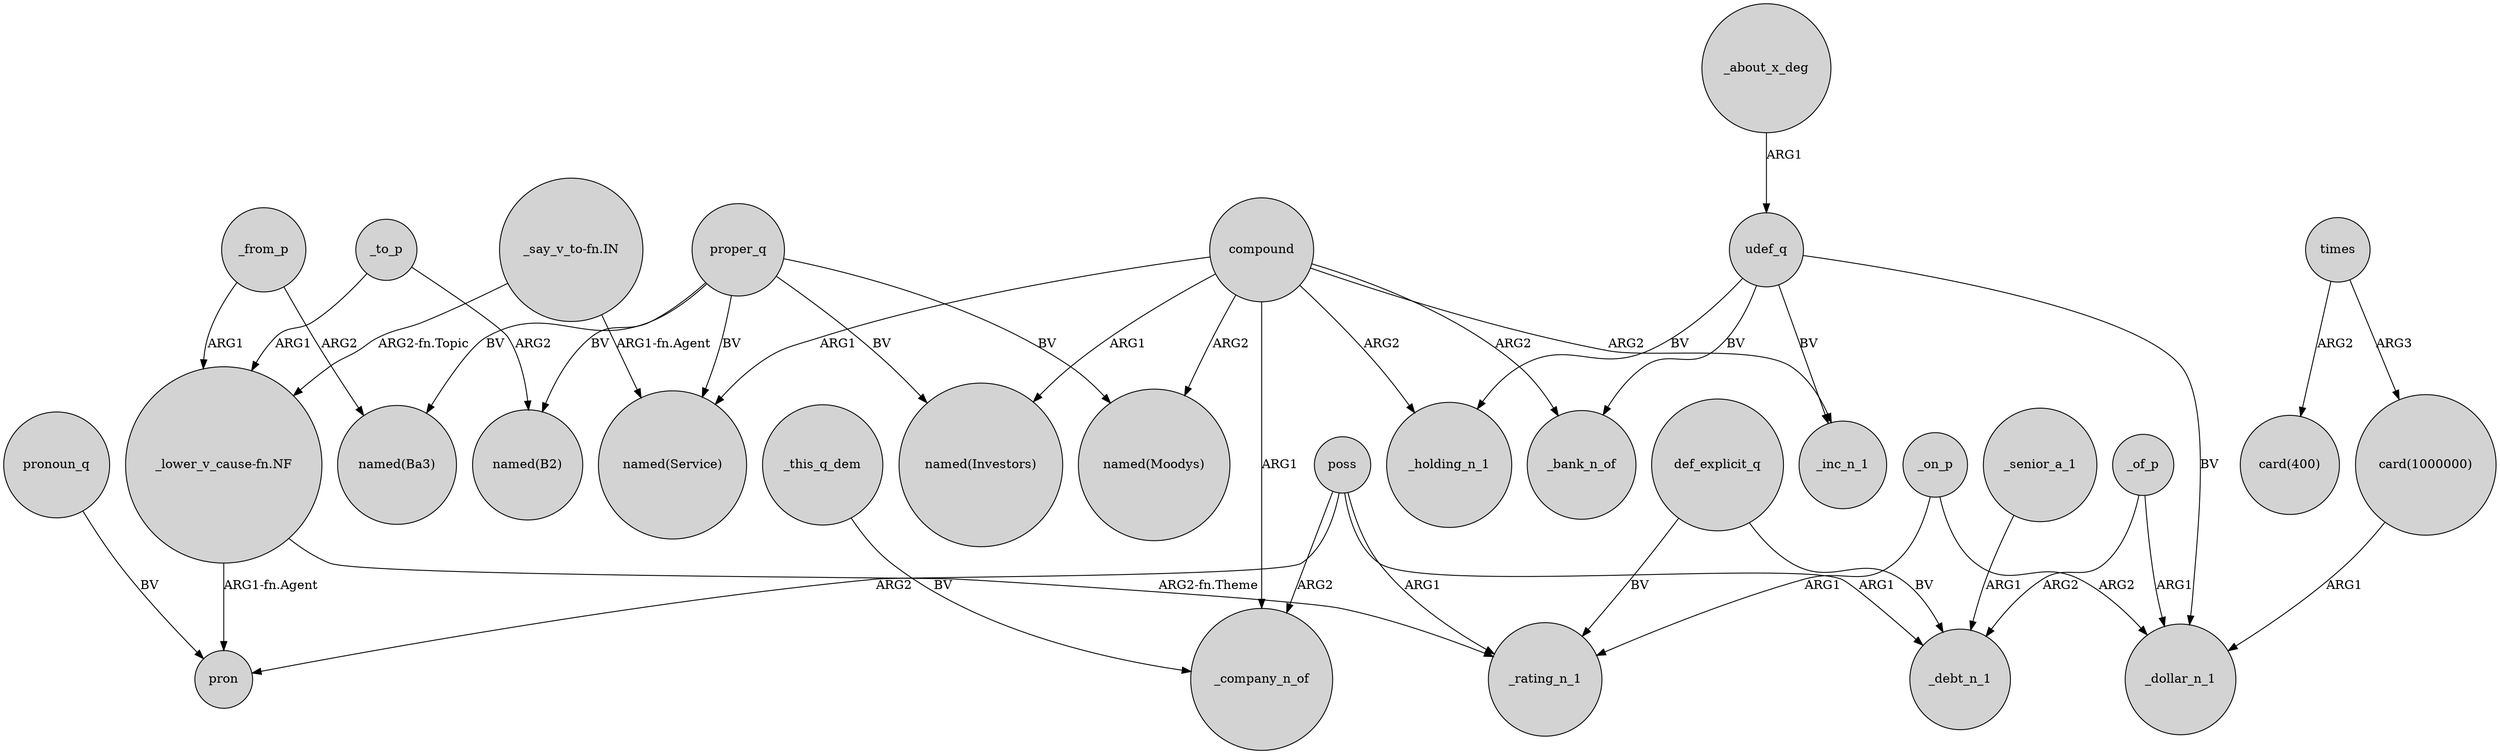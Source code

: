 digraph {
	node [shape=circle style=filled]
	compound -> "named(Moodys)" [label=ARG2]
	"card(1000000)" -> _dollar_n_1 [label=ARG1]
	compound -> _bank_n_of [label=ARG2]
	udef_q -> _inc_n_1 [label=BV]
	"_say_v_to-fn.IN" -> "named(Service)" [label="ARG1-fn.Agent"]
	poss -> pron [label=ARG2]
	proper_q -> "named(B2)" [label=BV]
	times -> "card(400)" [label=ARG2]
	_on_p -> _rating_n_1 [label=ARG1]
	_senior_a_1 -> _debt_n_1 [label=ARG1]
	_of_p -> _dollar_n_1 [label=ARG1]
	"_lower_v_cause-fn.NF" -> pron [label="ARG1-fn.Agent"]
	_this_q_dem -> _company_n_of [label=BV]
	poss -> _rating_n_1 [label=ARG1]
	compound -> "named(Investors)" [label=ARG1]
	_from_p -> "_lower_v_cause-fn.NF" [label=ARG1]
	compound -> _holding_n_1 [label=ARG2]
	proper_q -> "named(Moodys)" [label=BV]
	proper_q -> "named(Ba3)" [label=BV]
	_about_x_deg -> udef_q [label=ARG1]
	compound -> "named(Service)" [label=ARG1]
	_to_p -> "named(B2)" [label=ARG2]
	_to_p -> "_lower_v_cause-fn.NF" [label=ARG1]
	compound -> _company_n_of [label=ARG1]
	pronoun_q -> pron [label=BV]
	"_lower_v_cause-fn.NF" -> _rating_n_1 [label="ARG2-fn.Theme"]
	def_explicit_q -> _debt_n_1 [label=BV]
	times -> "card(1000000)" [label=ARG3]
	_of_p -> _debt_n_1 [label=ARG2]
	proper_q -> "named(Service)" [label=BV]
	def_explicit_q -> _rating_n_1 [label=BV]
	_on_p -> _dollar_n_1 [label=ARG2]
	udef_q -> _bank_n_of [label=BV]
	poss -> _debt_n_1 [label=ARG1]
	poss -> _company_n_of [label=ARG2]
	udef_q -> _holding_n_1 [label=BV]
	proper_q -> "named(Investors)" [label=BV]
	compound -> _inc_n_1 [label=ARG2]
	"_say_v_to-fn.IN" -> "_lower_v_cause-fn.NF" [label="ARG2-fn.Topic"]
	_from_p -> "named(Ba3)" [label=ARG2]
	udef_q -> _dollar_n_1 [label=BV]
}
